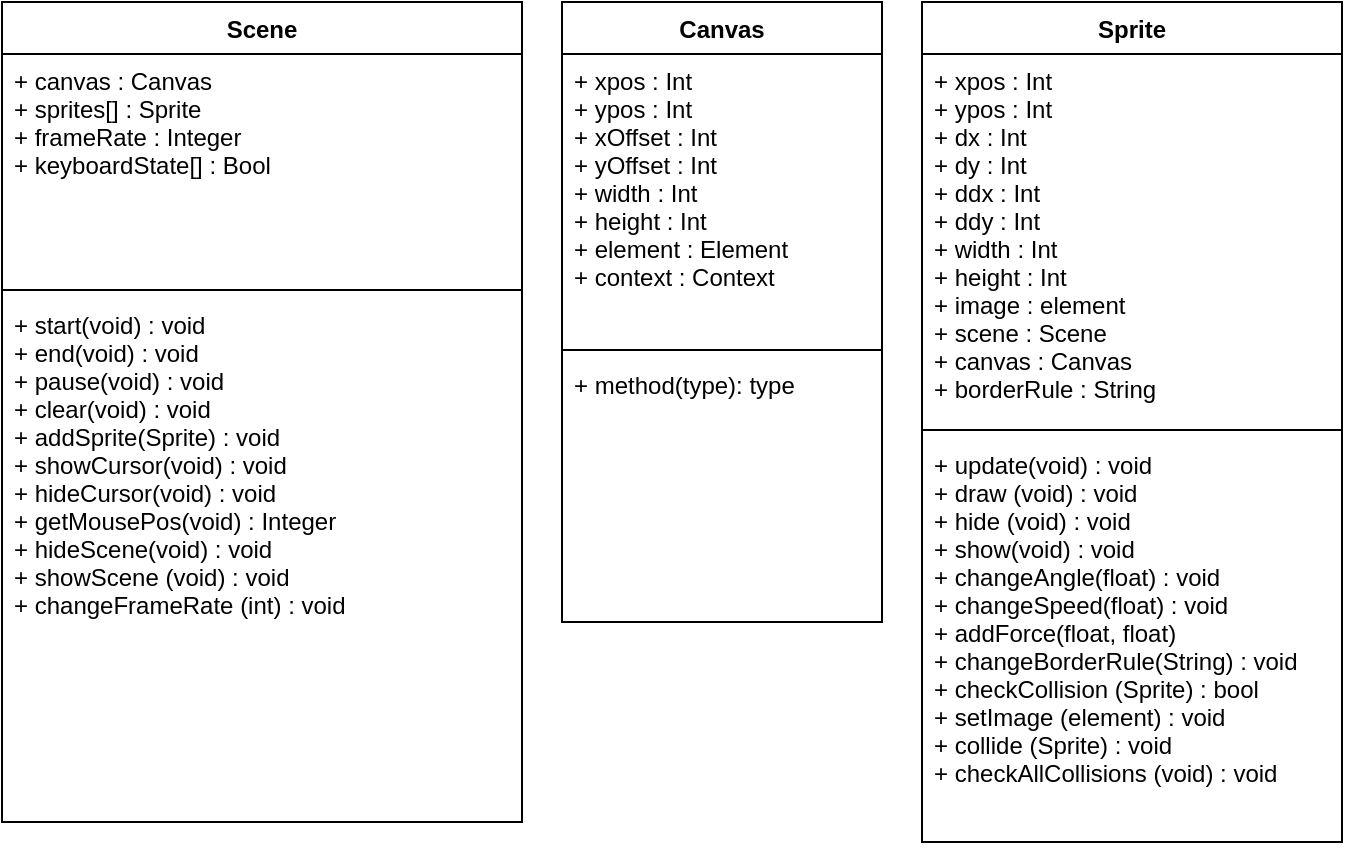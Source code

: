 <mxfile version="13.8.6" type="github">
  <diagram id="5traIhpLM5jQMwLdFxB_" name="Page-1">
    <mxGraphModel dx="643" dy="383" grid="1" gridSize="10" guides="1" tooltips="1" connect="1" arrows="1" fold="1" page="1" pageScale="1" pageWidth="850" pageHeight="1100" math="0" shadow="0">
      <root>
        <mxCell id="0" />
        <mxCell id="1" parent="0" />
        <mxCell id="409GrsexgnhYUh9YllDB-18" value="Scene" style="swimlane;fontStyle=1;align=center;verticalAlign=top;childLayout=stackLayout;horizontal=1;startSize=26;horizontalStack=0;resizeParent=1;resizeParentMax=0;resizeLast=0;collapsible=1;marginBottom=0;" parent="1" vertex="1">
          <mxGeometry x="20" y="30" width="260" height="410" as="geometry">
            <mxRectangle x="20" y="30" width="70" height="26" as="alternateBounds" />
          </mxGeometry>
        </mxCell>
        <mxCell id="409GrsexgnhYUh9YllDB-19" value="+ canvas : Canvas&#xa;+ sprites[] : Sprite&#xa;+ frameRate : Integer&#xa;+ keyboardState[] : Bool&#xa;" style="text;strokeColor=none;fillColor=none;align=left;verticalAlign=top;spacingLeft=4;spacingRight=4;overflow=hidden;rotatable=0;points=[[0,0.5],[1,0.5]];portConstraint=eastwest;" parent="409GrsexgnhYUh9YllDB-18" vertex="1">
          <mxGeometry y="26" width="260" height="114" as="geometry" />
        </mxCell>
        <mxCell id="409GrsexgnhYUh9YllDB-20" value="" style="line;strokeWidth=1;fillColor=none;align=left;verticalAlign=middle;spacingTop=-1;spacingLeft=3;spacingRight=3;rotatable=0;labelPosition=right;points=[];portConstraint=eastwest;" parent="409GrsexgnhYUh9YllDB-18" vertex="1">
          <mxGeometry y="140" width="260" height="8" as="geometry" />
        </mxCell>
        <mxCell id="409GrsexgnhYUh9YllDB-21" value="+ start(void) : void&#xa;+ end(void) : void&#xa;+ pause(void) : void&#xa;+ clear(void) : void&#xa;+ addSprite(Sprite) : void&#xa;+ showCursor(void) : void&#xa;+ hideCursor(void) : void&#xa;+ getMousePos(void) : Integer&#xa;+ hideScene(void) : void&#xa;+ showScene (void) : void&#xa;+ changeFrameRate (int) : void&#xa;&#xa;&#xa;&#xa;" style="text;strokeColor=none;fillColor=none;align=left;verticalAlign=top;spacingLeft=4;spacingRight=4;overflow=hidden;rotatable=0;points=[[0,0.5],[1,0.5]];portConstraint=eastwest;" parent="409GrsexgnhYUh9YllDB-18" vertex="1">
          <mxGeometry y="148" width="260" height="262" as="geometry" />
        </mxCell>
        <mxCell id="409GrsexgnhYUh9YllDB-22" value="Canvas" style="swimlane;fontStyle=1;align=center;verticalAlign=top;childLayout=stackLayout;horizontal=1;startSize=26;horizontalStack=0;resizeParent=1;resizeParentMax=0;resizeLast=0;collapsible=1;marginBottom=0;" parent="1" vertex="1">
          <mxGeometry x="300" y="30" width="160" height="310" as="geometry">
            <mxRectangle x="300" y="30" width="70" height="26" as="alternateBounds" />
          </mxGeometry>
        </mxCell>
        <mxCell id="409GrsexgnhYUh9YllDB-23" value="+ xpos : Int&#xa;+ ypos : Int&#xa;+ xOffset : Int&#xa;+ yOffset : Int&#xa;+ width : Int&#xa;+ height : Int&#xa;+ element : Element&#xa;+ context : Context&#xa;&#xa;" style="text;strokeColor=none;fillColor=none;align=left;verticalAlign=top;spacingLeft=4;spacingRight=4;overflow=hidden;rotatable=0;points=[[0,0.5],[1,0.5]];portConstraint=eastwest;" parent="409GrsexgnhYUh9YllDB-22" vertex="1">
          <mxGeometry y="26" width="160" height="144" as="geometry" />
        </mxCell>
        <mxCell id="409GrsexgnhYUh9YllDB-24" value="" style="line;strokeWidth=1;fillColor=none;align=left;verticalAlign=middle;spacingTop=-1;spacingLeft=3;spacingRight=3;rotatable=0;labelPosition=right;points=[];portConstraint=eastwest;" parent="409GrsexgnhYUh9YllDB-22" vertex="1">
          <mxGeometry y="170" width="160" height="8" as="geometry" />
        </mxCell>
        <mxCell id="409GrsexgnhYUh9YllDB-25" value="+ method(type): type" style="text;strokeColor=none;fillColor=none;align=left;verticalAlign=top;spacingLeft=4;spacingRight=4;overflow=hidden;rotatable=0;points=[[0,0.5],[1,0.5]];portConstraint=eastwest;" parent="409GrsexgnhYUh9YllDB-22" vertex="1">
          <mxGeometry y="178" width="160" height="132" as="geometry" />
        </mxCell>
        <mxCell id="409GrsexgnhYUh9YllDB-26" value="Sprite" style="swimlane;fontStyle=1;align=center;verticalAlign=top;childLayout=stackLayout;horizontal=1;startSize=26;horizontalStack=0;resizeParent=1;resizeParentMax=0;resizeLast=0;collapsible=1;marginBottom=0;" parent="1" vertex="1">
          <mxGeometry x="480" y="30" width="210" height="420" as="geometry" />
        </mxCell>
        <mxCell id="409GrsexgnhYUh9YllDB-27" value="+ xpos : Int&#xa;+ ypos : Int&#xa;+ dx : Int&#xa;+ dy : Int&#xa;+ ddx : Int&#xa;+ ddy : Int&#xa;+ width : Int&#xa;+ height : Int&#xa;+ image : element&#xa;+ scene : Scene&#xa;+ canvas : Canvas&#xa;+ borderRule : String&#xa;&#xa;" style="text;strokeColor=none;fillColor=none;align=left;verticalAlign=top;spacingLeft=4;spacingRight=4;overflow=hidden;rotatable=0;points=[[0,0.5],[1,0.5]];portConstraint=eastwest;" parent="409GrsexgnhYUh9YllDB-26" vertex="1">
          <mxGeometry y="26" width="210" height="184" as="geometry" />
        </mxCell>
        <mxCell id="409GrsexgnhYUh9YllDB-28" value="" style="line;strokeWidth=1;fillColor=none;align=left;verticalAlign=middle;spacingTop=-1;spacingLeft=3;spacingRight=3;rotatable=0;labelPosition=right;points=[];portConstraint=eastwest;" parent="409GrsexgnhYUh9YllDB-26" vertex="1">
          <mxGeometry y="210" width="210" height="8" as="geometry" />
        </mxCell>
        <mxCell id="409GrsexgnhYUh9YllDB-29" value="+ update(void) : void&#xa;+ draw (void) : void&#xa;+ hide (void) : void&#xa;+ show(void) : void&#xa;+ changeAngle(float) : void&#xa;+ changeSpeed(float) : void&#xa;+ addForce(float, float)&#xa;+ changeBorderRule(String) : void&#xa;+ checkCollision (Sprite) : bool&#xa;+ setImage (element) : void&#xa;+ collide (Sprite) : void&#xa;+ checkAllCollisions (void) : void&#xa;&#xa;" style="text;strokeColor=none;fillColor=none;align=left;verticalAlign=top;spacingLeft=4;spacingRight=4;overflow=hidden;rotatable=0;points=[[0,0.5],[1,0.5]];portConstraint=eastwest;" parent="409GrsexgnhYUh9YllDB-26" vertex="1">
          <mxGeometry y="218" width="210" height="202" as="geometry" />
        </mxCell>
      </root>
    </mxGraphModel>
  </diagram>
</mxfile>
